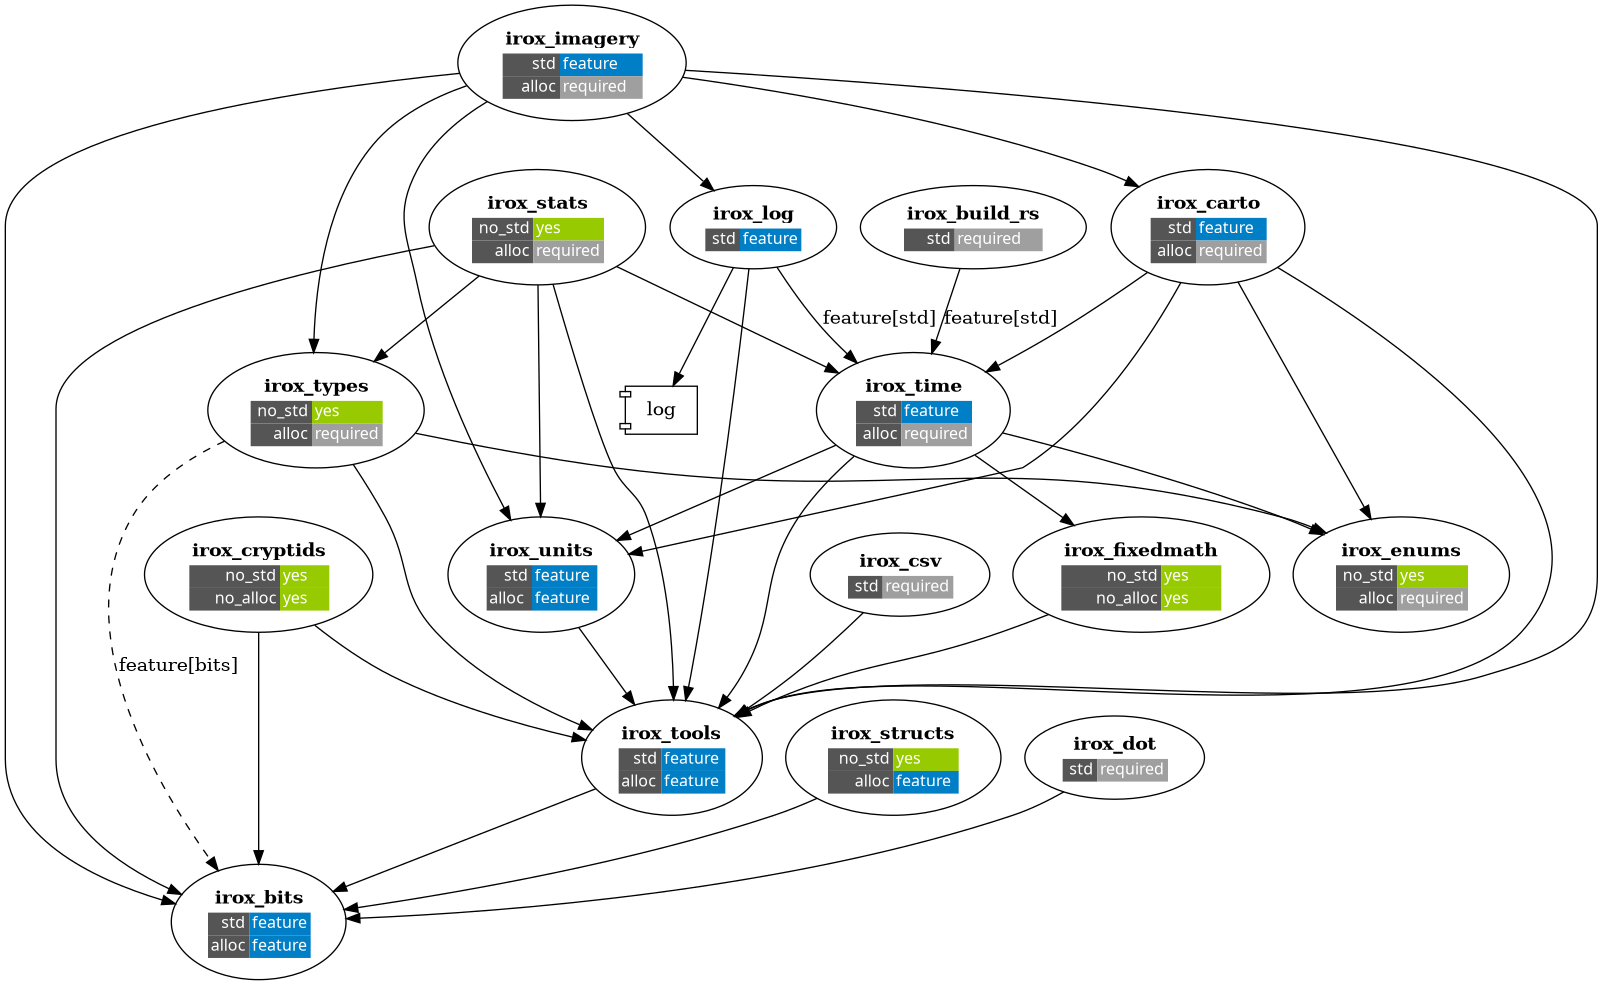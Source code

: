 @startdot

digraph DEPS {
        irox_tools -> irox_bits
        irox_units -> irox_tools
        irox_fixedmath -> irox_tools

        irox_time -> {
            irox_enums
            irox_units
            irox_tools
            irox_fixedmath
        }

        irox_carto -> {
            irox_tools
            irox_enums
            irox_time
        }
        irox_carto -> irox_units;

        irox_cryptids -> {irox_bits irox_tools}

        irox_types -> {
            irox_enums
            irox_tools
        }
        irox_types -> irox_bits [style=dashed,label="feature[bits]"];

        irox_imagery -> {
            irox_log
            irox_bits
            irox_tools
            irox_units
            irox_carto
            irox_types
        }
        irox_stats -> {
            irox_tools
            irox_bits
            irox_types
            irox_time
            irox_units
        }

        irox_structs -> irox_bits

        irox_build_rs -> irox_time [label="feature[std]"]

        irox_csv -> irox_tools

        irox_dot -> irox_bits

        irox_log -> {log irox_tools}
        irox_log -> irox_time [label="feature[std]"]

        log [shape=component]

        irox_bits [label=<
            <TABLE BORDER="0" CELLSPACING="0" CELLPADDING="2" STYLE="ROUNDED">
            <TR><TD COLSPAN="2"><B>irox_bits</B></TD></TR>
                <TR>
                    <TD BGCOLOR="#555555" WIDTH="30" ALIGN="RIGHT"><FONT COLOR="#FFFFFF" FACE="sans-serif" POINT-SIZE="12"> std</FONT></TD>
                    <TD BGCOLOR="#007ec6" WIDTH="41" ALIGN="LEFT"><FONT COLOR="#FFFFFF" FACE="sans-serif" POINT-SIZE="12">feature</FONT></TD>
                </TR>
                <TR>
                    <TD BGCOLOR="#555555" WIDTH="30" ALIGN="LEFT"><FONT COLOR="#FFFFFF" FACE="sans-serif" POINT-SIZE="12">alloc</FONT></TD>
                    <TD BGCOLOR="#007ec6" WIDTH="41" ALIGN="LEFT"><FONT COLOR="#FFFFFF" FACE="sans-serif" POINT-SIZE="12">feature</FONT></TD>
                </TR>
            </TABLE>>]
        irox_tools [label=<
            <TABLE BORDER="0" CELLSPACING="0" CELLPADDING="2" STYLE="ROUNDED">
                <TR><TD COLSPAN="2"><B>irox_tools</B></TD></TR>
                <TR>
                    <TD BGCOLOR="#555555" WIDTH="30" ALIGN="RIGHT"><FONT COLOR="#FFFFFF" FACE="sans-serif" POINT-SIZE="12"> std</FONT></TD>
                    <TD BGCOLOR="#007ec6" WIDTH="41" ALIGN="LEFT"><FONT COLOR="#FFFFFF" FACE="sans-serif" POINT-SIZE="12">feature</FONT></TD>
                </TR>
                <TR>
                    <TD BGCOLOR="#555555" WIDTH="30" ALIGN="LEFT"><FONT COLOR="#FFFFFF" FACE="sans-serif" POINT-SIZE="12">alloc</FONT></TD>
                    <TD BGCOLOR="#007ec6" WIDTH="41" ALIGN="LEFT"><FONT COLOR="#FFFFFF" FACE="sans-serif" POINT-SIZE="12">feature</FONT></TD>
                </TR>
                </TABLE>>]
        irox_cryptids [label=<
              <TABLE BORDER="0" CELLSPACING="0" CELLPADDING="2" STYLE="ROUNDED">
              <TR><TD COLSPAN="2"><B>irox_cryptids</B></TD></TR>
              <TR>
                  <TD BGCOLOR="#555555" WIDTH="41" ALIGN="RIGHT"><FONT COLOR="#FFFFFF" FACE="sans-serif" POINT-SIZE="12"> no_std</FONT></TD>
                  <TD BGCOLOR="#97ca00" WIDTH="23" ALIGN="LEFT"><FONT COLOR="#FFFFFF" FACE="sans-serif" POINT-SIZE="12">yes</FONT></TD>
              </TR>
              <TR>
                    <TD BGCOLOR="#555555" WIDTH="41" ALIGN="RIGHT"><FONT COLOR="#FFFFFF" FACE="sans-serif" POINT-SIZE="12"> no_alloc</FONT></TD>
                    <TD BGCOLOR="#97ca00" WIDTH="23" ALIGN="LEFT"><FONT COLOR="#FFFFFF" FACE="sans-serif" POINT-SIZE="12">yes</FONT></TD>
                </TR>
              </TABLE>>]
        irox_units [label=<
           <TABLE BORDER="0" CELLSPACING="0" CELLPADDING="2" STYLE="ROUNDED">
               <TR><TD COLSPAN="2"><B>irox_units</B></TD></TR>
               <TR>
                   <TD BGCOLOR="#555555" WIDTH="30" ALIGN="RIGHT"><FONT COLOR="#FFFFFF" FACE="sans-serif" POINT-SIZE="12"> std</FONT></TD>
                   <TD BGCOLOR="#007ec6" WIDTH="41" ALIGN="LEFT"><FONT COLOR="#FFFFFF" FACE="sans-serif" POINT-SIZE="12">feature</FONT></TD>
               </TR>
               <TR>
                   <TD BGCOLOR="#555555" WIDTH="30" ALIGN="LEFT"><FONT COLOR="#FFFFFF" FACE="sans-serif" POINT-SIZE="12">alloc</FONT></TD>
                   <TD BGCOLOR="#007ec6" WIDTH="41" ALIGN="LEFT"><FONT COLOR="#FFFFFF" FACE="sans-serif" POINT-SIZE="12">feature</FONT></TD>
               </TR>
               </TABLE>>]
        irox_csv [label=<
           <TABLE BORDER="0" CELLSPACING="0" CELLPADDING="2" STYLE="ROUNDED">
               <TR><TD COLSPAN="2"><B>irox_csv</B></TD></TR>
               <TR>
                   <TD BGCOLOR="#555555" WIDTH="22" ALIGN="RIGHT"><FONT COLOR="#FFFFFF" FACE="sans-serif" POINT-SIZE="12"> std</FONT></TD>
                   <TD BGCOLOR="#9f9f9f" WIDTH="50" ALIGN="LEFT"><FONT COLOR="#FFFFFF" FACE="sans-serif" POINT-SIZE="12">required</FONT></TD>
               </TR>
               </TABLE>>]
        irox_dot [label=<
           <TABLE BORDER="0" CELLSPACING="0" CELLPADDING="2" STYLE="ROUNDED">
               <TR><TD COLSPAN="2"><B>irox_dot</B></TD></TR>
               <TR>
                   <TD BGCOLOR="#555555" WIDTH="22" ALIGN="RIGHT"><FONT COLOR="#FFFFFF" FACE="sans-serif" POINT-SIZE="12"> std</FONT></TD>
                   <TD BGCOLOR="#9f9f9f" WIDTH="50" ALIGN="LEFT"><FONT COLOR="#FFFFFF" FACE="sans-serif" POINT-SIZE="12">required</FONT></TD>
               </TR>
               </TABLE>>]
        irox_build_rs [label=<
           <TABLE BORDER="0" CELLSPACING="0" CELLPADDING="2" STYLE="ROUNDED">
               <TR><TD COLSPAN="2"><B>irox_build_rs</B></TD></TR>
               <TR>
                   <TD BGCOLOR="#555555" WIDTH="22" ALIGN="RIGHT"><FONT COLOR="#FFFFFF" FACE="sans-serif" POINT-SIZE="12"> std</FONT></TD>
                   <TD BGCOLOR="#9f9f9f" WIDTH="50" ALIGN="LEFT"><FONT COLOR="#FFFFFF" FACE="sans-serif" POINT-SIZE="12">required</FONT></TD>
               </TR>
               </TABLE>>]
        irox_fixedmath [label=<
              <TABLE BORDER="0" CELLSPACING="0" CELLPADDING="2" STYLE="ROUNDED">
              <TR><TD COLSPAN="2"><B>irox_fixedmath</B></TD></TR>
              <TR>
                  <TD BGCOLOR="#555555" WIDTH="21" ALIGN="RIGHT"><FONT COLOR="#FFFFFF" FACE="sans-serif" POINT-SIZE="12"> no_std</FONT></TD>
                  <TD BGCOLOR="#97ca00" WIDTH="10" ALIGN="LEFT"><FONT COLOR="#FFFFFF" FACE="sans-serif" POINT-SIZE="12">yes</FONT></TD>
              </TR>
              <TR>
                    <TD BGCOLOR="#555555" WIDTH="21" ALIGN="RIGHT"><FONT COLOR="#FFFFFF" FACE="sans-serif" POINT-SIZE="12"> no_alloc</FONT></TD>
                    <TD BGCOLOR="#97ca00" WIDTH="10" ALIGN="LEFT"><FONT COLOR="#FFFFFF" FACE="sans-serif" POINT-SIZE="12">yes</FONT></TD>
                </TR>
              </TABLE>>]
        irox_time [label=<
              <TABLE BORDER="0" CELLSPACING="0" CELLPADDING="2" STYLE="ROUNDED">
              <TR><TD COLSPAN="2"><B>irox_time</B></TD></TR>
              <TR>
                 <TD BGCOLOR="#555555" WIDTH="30" ALIGN="RIGHT"><FONT COLOR="#FFFFFF" FACE="sans-serif" POINT-SIZE="12"> std</FONT></TD>
                 <TD BGCOLOR="#007ec6" WIDTH="41" ALIGN="LEFT"><FONT COLOR="#FFFFFF" FACE="sans-serif" POINT-SIZE="12">feature</FONT></TD>
             </TR>
              <TR>
                    <TD BGCOLOR="#555555" WIDTH="31" ALIGN="RIGHT"><FONT COLOR="#FFFFFF" FACE="sans-serif" POINT-SIZE="12"> alloc</FONT></TD>
                   <TD BGCOLOR="#9f9f9f" WIDTH="50" ALIGN="LEFT"><FONT COLOR="#FFFFFF" FACE="sans-serif" POINT-SIZE="12">required</FONT></TD>
                </TR>
              </TABLE>>]
        irox_enums [label=<
              <TABLE BORDER="0" CELLSPACING="0" CELLPADDING="2" STYLE="ROUNDED">
              <TR><TD COLSPAN="2"><B>irox_enums</B></TD></TR>
              <TR>
                    <TD BGCOLOR="#555555" WIDTH="21" ALIGN="RIGHT"><FONT COLOR="#FFFFFF" FACE="sans-serif" POINT-SIZE="12"> no_std</FONT></TD>
                    <TD BGCOLOR="#97ca00" WIDTH="10" ALIGN="LEFT"><FONT COLOR="#FFFFFF" FACE="sans-serif" POINT-SIZE="12">yes</FONT></TD>
                </TR>
              <TR>
                    <TD BGCOLOR="#555555" WIDTH="31" ALIGN="RIGHT"><FONT COLOR="#FFFFFF" FACE="sans-serif" POINT-SIZE="12"> alloc</FONT></TD>
                   <TD BGCOLOR="#9f9f9f" WIDTH="50" ALIGN="LEFT"><FONT COLOR="#FFFFFF" FACE="sans-serif" POINT-SIZE="12">required</FONT></TD>
                </TR>
              </TABLE>>]
        irox_carto [label=<
              <TABLE BORDER="0" CELLSPACING="0" CELLPADDING="2" STYLE="ROUNDED">
              <TR><TD COLSPAN="2"><B>irox_carto</B></TD></TR>
              <TR>
                 <TD BGCOLOR="#555555" WIDTH="30" ALIGN="RIGHT"><FONT COLOR="#FFFFFF" FACE="sans-serif" POINT-SIZE="12"> std</FONT></TD>
                 <TD BGCOLOR="#007ec6" WIDTH="41" ALIGN="LEFT"><FONT COLOR="#FFFFFF" FACE="sans-serif" POINT-SIZE="12">feature</FONT></TD>
             </TR>
              <TR>
                    <TD BGCOLOR="#555555" WIDTH="31" ALIGN="RIGHT"><FONT COLOR="#FFFFFF" FACE="sans-serif" POINT-SIZE="12"> alloc</FONT></TD>
                   <TD BGCOLOR="#9f9f9f" WIDTH="50" ALIGN="LEFT"><FONT COLOR="#FFFFFF" FACE="sans-serif" POINT-SIZE="12">required</FONT></TD>
                </TR>
              </TABLE>>]
        irox_structs [label=<
              <TABLE BORDER="0" CELLSPACING="0" CELLPADDING="2" STYLE="ROUNDED">
              <TR><TD COLSPAN="2"><B>irox_structs</B></TD></TR>
              <TR>
                    <TD BGCOLOR="#555555" WIDTH="21" ALIGN="RIGHT"><FONT COLOR="#FFFFFF" FACE="sans-serif" POINT-SIZE="12"> no_std</FONT></TD>
                    <TD BGCOLOR="#97ca00" WIDTH="10" ALIGN="LEFT"><FONT COLOR="#FFFFFF" FACE="sans-serif" POINT-SIZE="12">yes</FONT></TD>
                </TR>
              <TR>
                    <TD BGCOLOR="#555555" WIDTH="31" ALIGN="RIGHT"><FONT COLOR="#FFFFFF" FACE="sans-serif" POINT-SIZE="12"> alloc</FONT></TD>
                   <TD BGCOLOR="#007ec6" WIDTH="41" ALIGN="LEFT"><FONT COLOR="#FFFFFF" FACE="sans-serif" POINT-SIZE="12">feature</FONT></TD>
                </TR>
              </TABLE>>]
        irox_types [label=<
              <TABLE BORDER="0" CELLSPACING="0" CELLPADDING="2" STYLE="ROUNDED">
              <TR><TD COLSPAN="2"><B>irox_types</B></TD></TR>
              <TR>
                    <TD BGCOLOR="#555555" WIDTH="21" ALIGN="RIGHT"><FONT COLOR="#FFFFFF" FACE="sans-serif" POINT-SIZE="12"> no_std</FONT></TD>
                    <TD BGCOLOR="#97ca00" WIDTH="10" ALIGN="LEFT"><FONT COLOR="#FFFFFF" FACE="sans-serif" POINT-SIZE="12">yes</FONT></TD>
                </TR>
              <TR>
                    <TD BGCOLOR="#555555" WIDTH="31" ALIGN="RIGHT"><FONT COLOR="#FFFFFF" FACE="sans-serif" POINT-SIZE="12"> alloc</FONT></TD>
                   <TD BGCOLOR="#9f9f9f" WIDTH="50" ALIGN="LEFT"><FONT COLOR="#FFFFFF" FACE="sans-serif" POINT-SIZE="12">required</FONT></TD>
                </TR>
              </TABLE>>]
        irox_stats [label=<
              <TABLE BORDER="0" CELLSPACING="0" CELLPADDING="2" STYLE="ROUNDED">
              <TR><TD COLSPAN="2"><B>irox_stats</B></TD></TR>
              <TR>
                    <TD BGCOLOR="#555555" WIDTH="21" ALIGN="RIGHT"><FONT COLOR="#FFFFFF" FACE="sans-serif" POINT-SIZE="12"> no_std</FONT></TD>
                    <TD BGCOLOR="#97ca00" WIDTH="10" ALIGN="LEFT"><FONT COLOR="#FFFFFF" FACE="sans-serif" POINT-SIZE="12">yes</FONT></TD>
                </TR>
              <TR>
                    <TD BGCOLOR="#555555" WIDTH="31" ALIGN="RIGHT"><FONT COLOR="#FFFFFF" FACE="sans-serif" POINT-SIZE="12"> alloc</FONT></TD>
                   <TD BGCOLOR="#9f9f9f" WIDTH="50" ALIGN="LEFT"><FONT COLOR="#FFFFFF" FACE="sans-serif" POINT-SIZE="12">required</FONT></TD>
                </TR>
              </TABLE>>]
        irox_imagery [label=<
              <TABLE BORDER="0" CELLSPACING="0" CELLPADDING="2" STYLE="ROUNDED">
              <TR><TD COLSPAN="2"><B>irox_imagery</B></TD></TR>
              <TR>
                 <TD BGCOLOR="#555555" WIDTH="30" ALIGN="RIGHT"><FONT COLOR="#FFFFFF" FACE="sans-serif" POINT-SIZE="12"> std</FONT></TD>
                 <TD BGCOLOR="#007ec6" WIDTH="41" ALIGN="LEFT"><FONT COLOR="#FFFFFF" FACE="sans-serif" POINT-SIZE="12">feature</FONT></TD>
             </TR>
              <TR>
                    <TD BGCOLOR="#555555" WIDTH="31" ALIGN="RIGHT"><FONT COLOR="#FFFFFF" FACE="sans-serif" POINT-SIZE="12"> alloc</FONT></TD>
                   <TD BGCOLOR="#9f9f9f" WIDTH="50" ALIGN="LEFT"><FONT COLOR="#FFFFFF" FACE="sans-serif" POINT-SIZE="12">required</FONT></TD>
                </TR>
              </TABLE>>]
        irox_log [label=<
           <TABLE BORDER="0" CELLSPACING="0" CELLPADDING="2" STYLE="ROUNDED">
               <TR><TD COLSPAN="2"><B>irox_log</B></TD></TR>
               <TR>
                   <TD BGCOLOR="#555555" WIDTH="22" ALIGN="RIGHT"><FONT COLOR="#FFFFFF" FACE="sans-serif" POINT-SIZE="12"> std</FONT></TD>
                   <TD BGCOLOR="#007ec6" WIDTH="41" ALIGN="LEFT"><FONT COLOR="#FFFFFF" FACE="sans-serif" POINT-SIZE="12">feature</FONT></TD>
               </TR>
               </TABLE>>]
}

@end